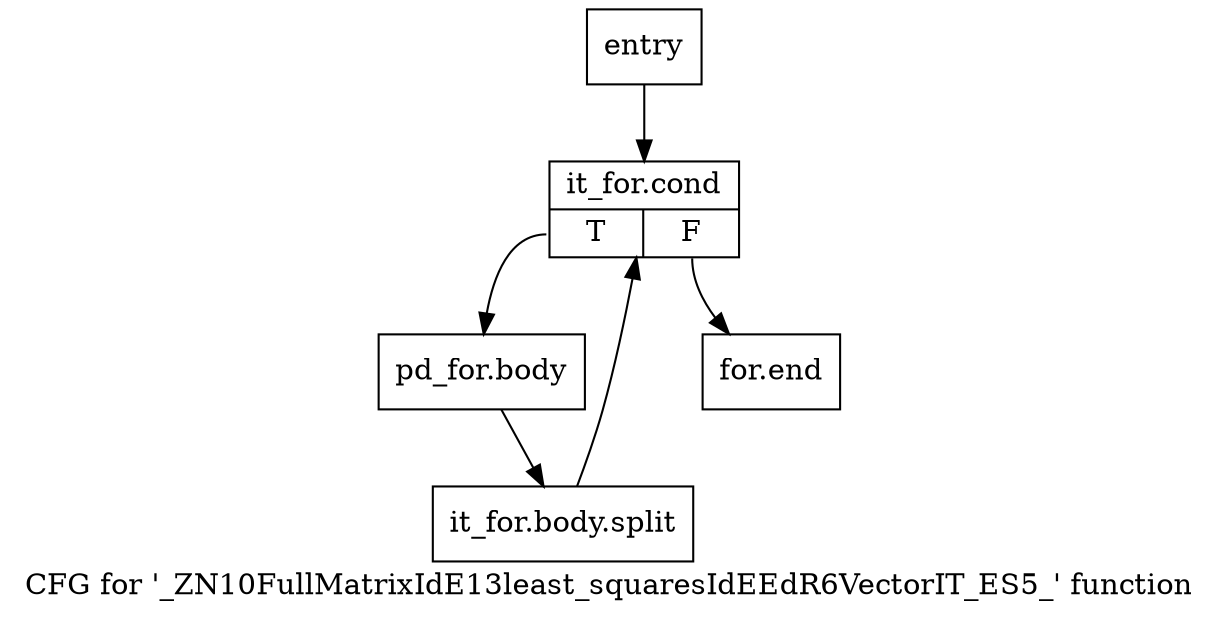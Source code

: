 digraph "CFG for '_ZN10FullMatrixIdE13least_squaresIdEEdR6VectorIT_ES5_' function" {
	label="CFG for '_ZN10FullMatrixIdE13least_squaresIdEEdR6VectorIT_ES5_' function";

	Node0x56707b0 [shape=record,label="{entry}"];
	Node0x56707b0 -> Node0x5670800;
	Node0x5670800 [shape=record,label="{it_for.cond|{<s0>T|<s1>F}}"];
	Node0x5670800:s0 -> Node0x5670850;
	Node0x5670800:s1 -> Node0x56708a0;
	Node0x5670850 [shape=record,label="{pd_for.body}"];
	Node0x5670850 -> Node0xa706da0;
	Node0xa706da0 [shape=record,label="{it_for.body.split}"];
	Node0xa706da0 -> Node0x5670800;
	Node0x56708a0 [shape=record,label="{for.end}"];
}
